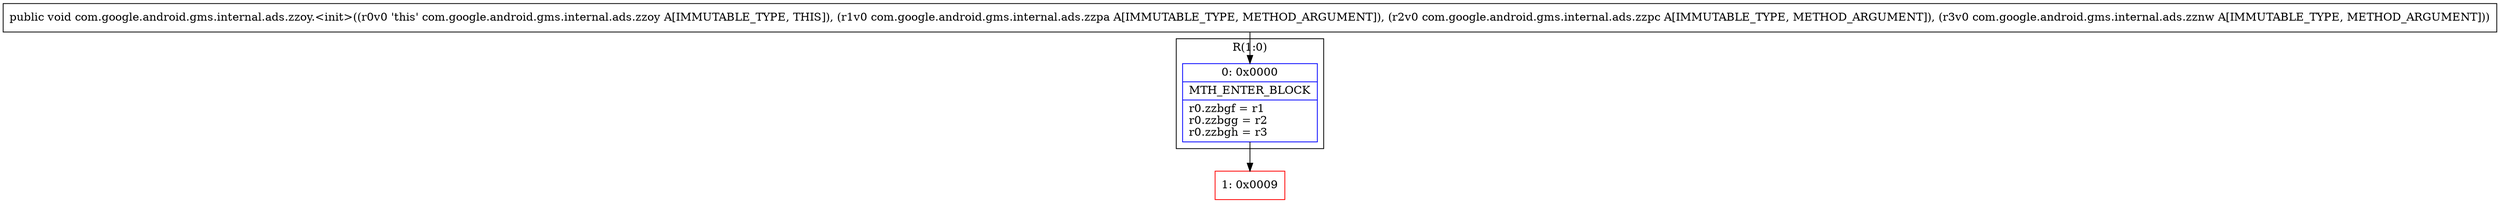 digraph "CFG forcom.google.android.gms.internal.ads.zzoy.\<init\>(Lcom\/google\/android\/gms\/internal\/ads\/zzpa;Lcom\/google\/android\/gms\/internal\/ads\/zzpc;Lcom\/google\/android\/gms\/internal\/ads\/zznw;)V" {
subgraph cluster_Region_1467282753 {
label = "R(1:0)";
node [shape=record,color=blue];
Node_0 [shape=record,label="{0\:\ 0x0000|MTH_ENTER_BLOCK\l|r0.zzbgf = r1\lr0.zzbgg = r2\lr0.zzbgh = r3\l}"];
}
Node_1 [shape=record,color=red,label="{1\:\ 0x0009}"];
MethodNode[shape=record,label="{public void com.google.android.gms.internal.ads.zzoy.\<init\>((r0v0 'this' com.google.android.gms.internal.ads.zzoy A[IMMUTABLE_TYPE, THIS]), (r1v0 com.google.android.gms.internal.ads.zzpa A[IMMUTABLE_TYPE, METHOD_ARGUMENT]), (r2v0 com.google.android.gms.internal.ads.zzpc A[IMMUTABLE_TYPE, METHOD_ARGUMENT]), (r3v0 com.google.android.gms.internal.ads.zznw A[IMMUTABLE_TYPE, METHOD_ARGUMENT])) }"];
MethodNode -> Node_0;
Node_0 -> Node_1;
}

